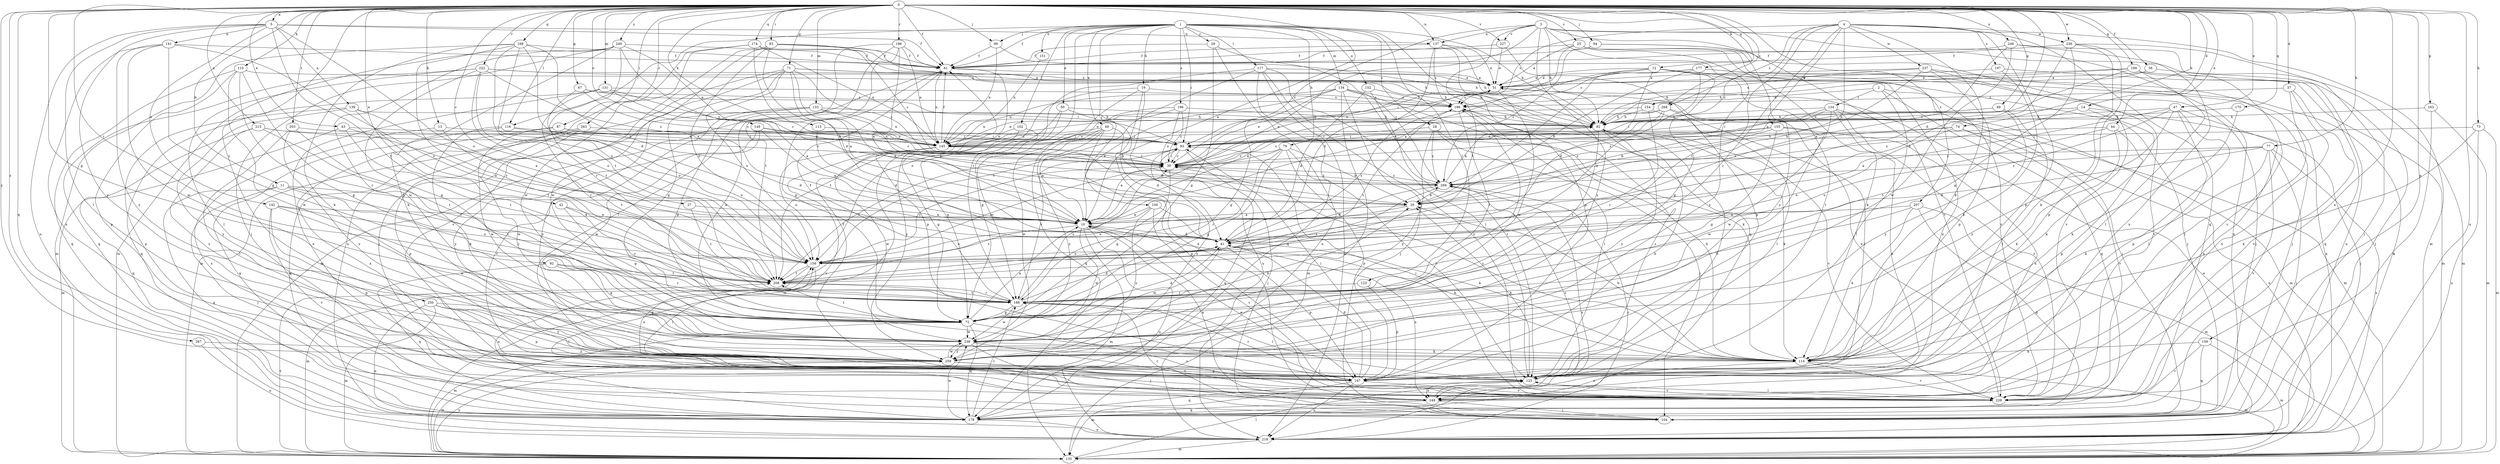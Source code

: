 strict digraph  {
0;
1;
2;
3;
4;
5;
10;
11;
12;
13;
14;
19;
20;
25;
27;
28;
29;
30;
37;
41;
42;
43;
44;
47;
49;
50;
51;
56;
61;
67;
69;
71;
72;
73;
74;
77;
79;
82;
83;
87;
92;
93;
94;
99;
100;
102;
104;
110;
113;
114;
116;
117;
123;
124;
125;
131;
133;
134;
135;
137;
139;
141;
142;
145;
149;
151;
152;
154;
155;
156;
159;
163;
167;
168;
169;
170;
174;
177;
178;
186;
188;
196;
197;
198;
203;
207;
208;
215;
218;
222;
227;
228;
236;
237;
238;
246;
248;
249;
250;
259;
263;
267;
268;
269;
0 -> 5  [label=a];
0 -> 10  [label=a];
0 -> 11  [label=b];
0 -> 12  [label=b];
0 -> 13  [label=b];
0 -> 14  [label=b];
0 -> 25  [label=c];
0 -> 27  [label=c];
0 -> 37  [label=d];
0 -> 41  [label=d];
0 -> 42  [label=e];
0 -> 43  [label=e];
0 -> 44  [label=e];
0 -> 47  [label=e];
0 -> 56  [label=f];
0 -> 61  [label=f];
0 -> 67  [label=g];
0 -> 69  [label=g];
0 -> 71  [label=g];
0 -> 72  [label=g];
0 -> 73  [label=h];
0 -> 74  [label=h];
0 -> 77  [label=h];
0 -> 83  [label=i];
0 -> 87  [label=i];
0 -> 92  [label=i];
0 -> 94  [label=j];
0 -> 99  [label=j];
0 -> 110  [label=k];
0 -> 113  [label=k];
0 -> 116  [label=l];
0 -> 131  [label=m];
0 -> 133  [label=m];
0 -> 137  [label=n];
0 -> 149  [label=o];
0 -> 159  [label=p];
0 -> 163  [label=p];
0 -> 168  [label=q];
0 -> 169  [label=q];
0 -> 170  [label=q];
0 -> 174  [label=q];
0 -> 177  [label=q];
0 -> 178  [label=q];
0 -> 186  [label=r];
0 -> 203  [label=t];
0 -> 207  [label=t];
0 -> 215  [label=u];
0 -> 218  [label=u];
0 -> 222  [label=v];
0 -> 227  [label=v];
0 -> 236  [label=w];
0 -> 246  [label=x];
0 -> 248  [label=x];
0 -> 249  [label=y];
0 -> 250  [label=y];
0 -> 259  [label=y];
0 -> 263  [label=z];
0 -> 267  [label=z];
0 -> 268  [label=z];
1 -> 19  [label=b];
1 -> 28  [label=c];
1 -> 29  [label=c];
1 -> 49  [label=e];
1 -> 50  [label=e];
1 -> 61  [label=f];
1 -> 79  [label=h];
1 -> 82  [label=h];
1 -> 93  [label=i];
1 -> 99  [label=j];
1 -> 100  [label=j];
1 -> 102  [label=j];
1 -> 116  [label=l];
1 -> 117  [label=l];
1 -> 123  [label=l];
1 -> 134  [label=m];
1 -> 151  [label=o];
1 -> 152  [label=o];
1 -> 167  [label=p];
1 -> 188  [label=r];
1 -> 196  [label=s];
2 -> 104  [label=j];
2 -> 124  [label=l];
2 -> 125  [label=l];
2 -> 154  [label=o];
2 -> 178  [label=q];
3 -> 10  [label=a];
3 -> 30  [label=c];
3 -> 82  [label=h];
3 -> 125  [label=l];
3 -> 135  [label=m];
3 -> 137  [label=n];
3 -> 208  [label=t];
3 -> 218  [label=u];
3 -> 227  [label=v];
3 -> 228  [label=v];
3 -> 259  [label=y];
4 -> 20  [label=b];
4 -> 30  [label=c];
4 -> 114  [label=k];
4 -> 155  [label=o];
4 -> 167  [label=p];
4 -> 178  [label=q];
4 -> 188  [label=r];
4 -> 197  [label=s];
4 -> 198  [label=s];
4 -> 208  [label=t];
4 -> 236  [label=w];
4 -> 237  [label=w];
4 -> 268  [label=z];
5 -> 61  [label=f];
5 -> 125  [label=l];
5 -> 137  [label=n];
5 -> 139  [label=n];
5 -> 141  [label=n];
5 -> 142  [label=n];
5 -> 156  [label=o];
5 -> 208  [label=t];
5 -> 218  [label=u];
5 -> 259  [label=y];
10 -> 41  [label=d];
10 -> 51  [label=e];
10 -> 114  [label=k];
10 -> 135  [label=m];
10 -> 156  [label=o];
10 -> 218  [label=u];
10 -> 238  [label=w];
11 -> 20  [label=b];
11 -> 104  [label=j];
11 -> 178  [label=q];
11 -> 188  [label=r];
11 -> 208  [label=t];
12 -> 20  [label=b];
12 -> 30  [label=c];
12 -> 41  [label=d];
12 -> 51  [label=e];
12 -> 72  [label=g];
12 -> 93  [label=i];
12 -> 104  [label=j];
12 -> 218  [label=u];
12 -> 248  [label=x];
13 -> 93  [label=i];
13 -> 208  [label=t];
13 -> 248  [label=x];
14 -> 82  [label=h];
14 -> 104  [label=j];
14 -> 114  [label=k];
14 -> 145  [label=n];
14 -> 269  [label=z];
19 -> 72  [label=g];
19 -> 198  [label=s];
19 -> 208  [label=t];
19 -> 218  [label=u];
19 -> 248  [label=x];
20 -> 10  [label=a];
20 -> 156  [label=o];
25 -> 10  [label=a];
25 -> 51  [label=e];
25 -> 61  [label=f];
25 -> 114  [label=k];
25 -> 218  [label=u];
25 -> 228  [label=v];
25 -> 259  [label=y];
27 -> 10  [label=a];
27 -> 208  [label=t];
28 -> 93  [label=i];
28 -> 104  [label=j];
28 -> 114  [label=k];
28 -> 259  [label=y];
28 -> 269  [label=z];
29 -> 61  [label=f];
29 -> 72  [label=g];
29 -> 218  [label=u];
29 -> 269  [label=z];
30 -> 51  [label=e];
30 -> 72  [label=g];
30 -> 93  [label=i];
30 -> 156  [label=o];
30 -> 269  [label=z];
37 -> 125  [label=l];
37 -> 198  [label=s];
37 -> 228  [label=v];
37 -> 248  [label=x];
41 -> 156  [label=o];
41 -> 167  [label=p];
41 -> 198  [label=s];
41 -> 238  [label=w];
41 -> 248  [label=x];
42 -> 10  [label=a];
42 -> 72  [label=g];
42 -> 188  [label=r];
43 -> 10  [label=a];
43 -> 93  [label=i];
43 -> 135  [label=m];
43 -> 208  [label=t];
44 -> 114  [label=k];
44 -> 145  [label=n];
44 -> 156  [label=o];
44 -> 167  [label=p];
47 -> 10  [label=a];
47 -> 82  [label=h];
47 -> 125  [label=l];
47 -> 167  [label=p];
47 -> 208  [label=t];
47 -> 248  [label=x];
47 -> 259  [label=y];
49 -> 10  [label=a];
49 -> 41  [label=d];
49 -> 145  [label=n];
49 -> 167  [label=p];
49 -> 188  [label=r];
49 -> 238  [label=w];
49 -> 259  [label=y];
50 -> 20  [label=b];
50 -> 72  [label=g];
50 -> 82  [label=h];
50 -> 259  [label=y];
51 -> 198  [label=s];
51 -> 238  [label=w];
56 -> 51  [label=e];
56 -> 82  [label=h];
56 -> 135  [label=m];
61 -> 51  [label=e];
61 -> 72  [label=g];
61 -> 135  [label=m];
61 -> 145  [label=n];
61 -> 167  [label=p];
67 -> 30  [label=c];
67 -> 93  [label=i];
67 -> 156  [label=o];
67 -> 198  [label=s];
69 -> 82  [label=h];
69 -> 93  [label=i];
69 -> 125  [label=l];
69 -> 259  [label=y];
71 -> 10  [label=a];
71 -> 30  [label=c];
71 -> 41  [label=d];
71 -> 51  [label=e];
71 -> 72  [label=g];
71 -> 82  [label=h];
71 -> 104  [label=j];
71 -> 135  [label=m];
71 -> 156  [label=o];
72 -> 10  [label=a];
72 -> 41  [label=d];
72 -> 135  [label=m];
72 -> 178  [label=q];
72 -> 198  [label=s];
72 -> 208  [label=t];
72 -> 228  [label=v];
72 -> 238  [label=w];
73 -> 93  [label=i];
73 -> 114  [label=k];
73 -> 135  [label=m];
73 -> 218  [label=u];
74 -> 93  [label=i];
74 -> 156  [label=o];
74 -> 218  [label=u];
74 -> 228  [label=v];
74 -> 269  [label=z];
77 -> 30  [label=c];
77 -> 41  [label=d];
77 -> 104  [label=j];
77 -> 114  [label=k];
77 -> 218  [label=u];
77 -> 228  [label=v];
77 -> 269  [label=z];
79 -> 10  [label=a];
79 -> 20  [label=b];
79 -> 30  [label=c];
79 -> 72  [label=g];
79 -> 125  [label=l];
79 -> 167  [label=p];
79 -> 188  [label=r];
82 -> 93  [label=i];
82 -> 114  [label=k];
82 -> 125  [label=l];
82 -> 188  [label=r];
82 -> 228  [label=v];
82 -> 259  [label=y];
83 -> 30  [label=c];
83 -> 41  [label=d];
83 -> 61  [label=f];
83 -> 82  [label=h];
83 -> 156  [label=o];
83 -> 228  [label=v];
83 -> 238  [label=w];
87 -> 41  [label=d];
87 -> 145  [label=n];
87 -> 238  [label=w];
87 -> 248  [label=x];
92 -> 72  [label=g];
92 -> 178  [label=q];
92 -> 188  [label=r];
92 -> 208  [label=t];
93 -> 30  [label=c];
93 -> 104  [label=j];
93 -> 178  [label=q];
93 -> 188  [label=r];
93 -> 208  [label=t];
93 -> 259  [label=y];
94 -> 61  [label=f];
94 -> 228  [label=v];
94 -> 259  [label=y];
94 -> 269  [label=z];
99 -> 61  [label=f];
99 -> 82  [label=h];
99 -> 145  [label=n];
100 -> 10  [label=a];
100 -> 114  [label=k];
100 -> 208  [label=t];
100 -> 228  [label=v];
100 -> 259  [label=y];
102 -> 72  [label=g];
102 -> 135  [label=m];
102 -> 145  [label=n];
104 -> 188  [label=r];
110 -> 51  [label=e];
110 -> 72  [label=g];
110 -> 167  [label=p];
110 -> 178  [label=q];
110 -> 188  [label=r];
110 -> 238  [label=w];
113 -> 41  [label=d];
113 -> 145  [label=n];
114 -> 20  [label=b];
114 -> 30  [label=c];
114 -> 135  [label=m];
114 -> 228  [label=v];
114 -> 248  [label=x];
116 -> 114  [label=k];
116 -> 145  [label=n];
116 -> 156  [label=o];
116 -> 178  [label=q];
117 -> 51  [label=e];
117 -> 125  [label=l];
117 -> 156  [label=o];
117 -> 178  [label=q];
117 -> 208  [label=t];
117 -> 218  [label=u];
117 -> 228  [label=v];
123 -> 167  [label=p];
123 -> 188  [label=r];
124 -> 20  [label=b];
124 -> 82  [label=h];
124 -> 135  [label=m];
124 -> 228  [label=v];
124 -> 238  [label=w];
124 -> 248  [label=x];
124 -> 269  [label=z];
125 -> 20  [label=b];
125 -> 61  [label=f];
125 -> 178  [label=q];
125 -> 198  [label=s];
125 -> 228  [label=v];
125 -> 248  [label=x];
131 -> 10  [label=a];
131 -> 30  [label=c];
131 -> 178  [label=q];
131 -> 188  [label=r];
131 -> 198  [label=s];
131 -> 248  [label=x];
133 -> 20  [label=b];
133 -> 72  [label=g];
133 -> 82  [label=h];
133 -> 145  [label=n];
133 -> 228  [label=v];
133 -> 259  [label=y];
134 -> 10  [label=a];
134 -> 72  [label=g];
134 -> 104  [label=j];
134 -> 114  [label=k];
134 -> 135  [label=m];
134 -> 145  [label=n];
134 -> 198  [label=s];
134 -> 269  [label=z];
135 -> 51  [label=e];
135 -> 125  [label=l];
135 -> 208  [label=t];
135 -> 259  [label=y];
137 -> 41  [label=d];
137 -> 51  [label=e];
137 -> 61  [label=f];
137 -> 82  [label=h];
137 -> 178  [label=q];
137 -> 198  [label=s];
139 -> 10  [label=a];
139 -> 82  [label=h];
139 -> 167  [label=p];
139 -> 208  [label=t];
139 -> 259  [label=y];
141 -> 61  [label=f];
141 -> 72  [label=g];
141 -> 156  [label=o];
141 -> 238  [label=w];
141 -> 248  [label=x];
141 -> 259  [label=y];
142 -> 10  [label=a];
142 -> 156  [label=o];
142 -> 167  [label=p];
142 -> 228  [label=v];
142 -> 238  [label=w];
145 -> 20  [label=b];
145 -> 30  [label=c];
145 -> 61  [label=f];
145 -> 156  [label=o];
145 -> 228  [label=v];
145 -> 238  [label=w];
149 -> 10  [label=a];
149 -> 30  [label=c];
149 -> 93  [label=i];
149 -> 145  [label=n];
149 -> 238  [label=w];
149 -> 259  [label=y];
151 -> 145  [label=n];
152 -> 41  [label=d];
152 -> 125  [label=l];
152 -> 198  [label=s];
154 -> 82  [label=h];
154 -> 125  [label=l];
154 -> 145  [label=n];
154 -> 188  [label=r];
155 -> 30  [label=c];
155 -> 72  [label=g];
155 -> 145  [label=n];
155 -> 238  [label=w];
155 -> 248  [label=x];
155 -> 269  [label=z];
156 -> 30  [label=c];
156 -> 125  [label=l];
156 -> 135  [label=m];
156 -> 208  [label=t];
159 -> 114  [label=k];
159 -> 135  [label=m];
159 -> 178  [label=q];
159 -> 228  [label=v];
163 -> 82  [label=h];
163 -> 135  [label=m];
163 -> 228  [label=v];
167 -> 41  [label=d];
167 -> 82  [label=h];
167 -> 93  [label=i];
167 -> 135  [label=m];
167 -> 156  [label=o];
167 -> 188  [label=r];
167 -> 218  [label=u];
167 -> 228  [label=v];
168 -> 10  [label=a];
168 -> 41  [label=d];
168 -> 61  [label=f];
168 -> 114  [label=k];
168 -> 135  [label=m];
168 -> 156  [label=o];
168 -> 188  [label=r];
168 -> 208  [label=t];
169 -> 30  [label=c];
169 -> 51  [label=e];
169 -> 82  [label=h];
169 -> 104  [label=j];
169 -> 125  [label=l];
169 -> 178  [label=q];
170 -> 82  [label=h];
170 -> 114  [label=k];
174 -> 10  [label=a];
174 -> 51  [label=e];
174 -> 61  [label=f];
174 -> 145  [label=n];
174 -> 218  [label=u];
174 -> 238  [label=w];
177 -> 20  [label=b];
177 -> 51  [label=e];
177 -> 104  [label=j];
177 -> 156  [label=o];
177 -> 198  [label=s];
177 -> 218  [label=u];
178 -> 156  [label=o];
178 -> 188  [label=r];
178 -> 218  [label=u];
178 -> 238  [label=w];
186 -> 10  [label=a];
186 -> 61  [label=f];
186 -> 114  [label=k];
186 -> 125  [label=l];
186 -> 145  [label=n];
186 -> 208  [label=t];
188 -> 30  [label=c];
188 -> 41  [label=d];
188 -> 61  [label=f];
188 -> 72  [label=g];
188 -> 125  [label=l];
188 -> 208  [label=t];
188 -> 238  [label=w];
196 -> 30  [label=c];
196 -> 82  [label=h];
196 -> 145  [label=n];
196 -> 178  [label=q];
196 -> 269  [label=z];
197 -> 51  [label=e];
197 -> 114  [label=k];
197 -> 135  [label=m];
198 -> 82  [label=h];
198 -> 125  [label=l];
198 -> 188  [label=r];
198 -> 208  [label=t];
203 -> 93  [label=i];
203 -> 125  [label=l];
203 -> 188  [label=r];
203 -> 259  [label=y];
207 -> 10  [label=a];
207 -> 114  [label=k];
207 -> 135  [label=m];
207 -> 178  [label=q];
207 -> 188  [label=r];
208 -> 188  [label=r];
208 -> 269  [label=z];
215 -> 30  [label=c];
215 -> 93  [label=i];
215 -> 178  [label=q];
215 -> 208  [label=t];
215 -> 259  [label=y];
218 -> 135  [label=m];
218 -> 269  [label=z];
222 -> 51  [label=e];
222 -> 72  [label=g];
222 -> 82  [label=h];
222 -> 125  [label=l];
222 -> 156  [label=o];
222 -> 178  [label=q];
222 -> 208  [label=t];
222 -> 269  [label=z];
227 -> 51  [label=e];
227 -> 61  [label=f];
227 -> 167  [label=p];
228 -> 10  [label=a];
228 -> 51  [label=e];
228 -> 93  [label=i];
228 -> 125  [label=l];
236 -> 41  [label=d];
236 -> 61  [label=f];
236 -> 72  [label=g];
236 -> 104  [label=j];
236 -> 114  [label=k];
236 -> 167  [label=p];
237 -> 20  [label=b];
237 -> 51  [label=e];
237 -> 104  [label=j];
237 -> 167  [label=p];
237 -> 198  [label=s];
237 -> 228  [label=v];
238 -> 20  [label=b];
238 -> 104  [label=j];
238 -> 114  [label=k];
238 -> 228  [label=v];
238 -> 259  [label=y];
246 -> 10  [label=a];
246 -> 61  [label=f];
246 -> 228  [label=v];
246 -> 238  [label=w];
246 -> 248  [label=x];
248 -> 10  [label=a];
248 -> 104  [label=j];
248 -> 178  [label=q];
248 -> 269  [label=z];
249 -> 61  [label=f];
249 -> 104  [label=j];
249 -> 114  [label=k];
249 -> 135  [label=m];
249 -> 145  [label=n];
249 -> 188  [label=r];
249 -> 238  [label=w];
249 -> 269  [label=z];
250 -> 72  [label=g];
250 -> 125  [label=l];
250 -> 135  [label=m];
250 -> 167  [label=p];
250 -> 218  [label=u];
250 -> 259  [label=y];
259 -> 125  [label=l];
259 -> 135  [label=m];
259 -> 167  [label=p];
259 -> 238  [label=w];
263 -> 145  [label=n];
263 -> 167  [label=p];
263 -> 178  [label=q];
263 -> 238  [label=w];
267 -> 218  [label=u];
267 -> 259  [label=y];
268 -> 30  [label=c];
268 -> 82  [label=h];
268 -> 93  [label=i];
268 -> 125  [label=l];
268 -> 135  [label=m];
268 -> 145  [label=n];
269 -> 20  [label=b];
269 -> 30  [label=c];
269 -> 41  [label=d];
269 -> 82  [label=h];
269 -> 218  [label=u];
}
